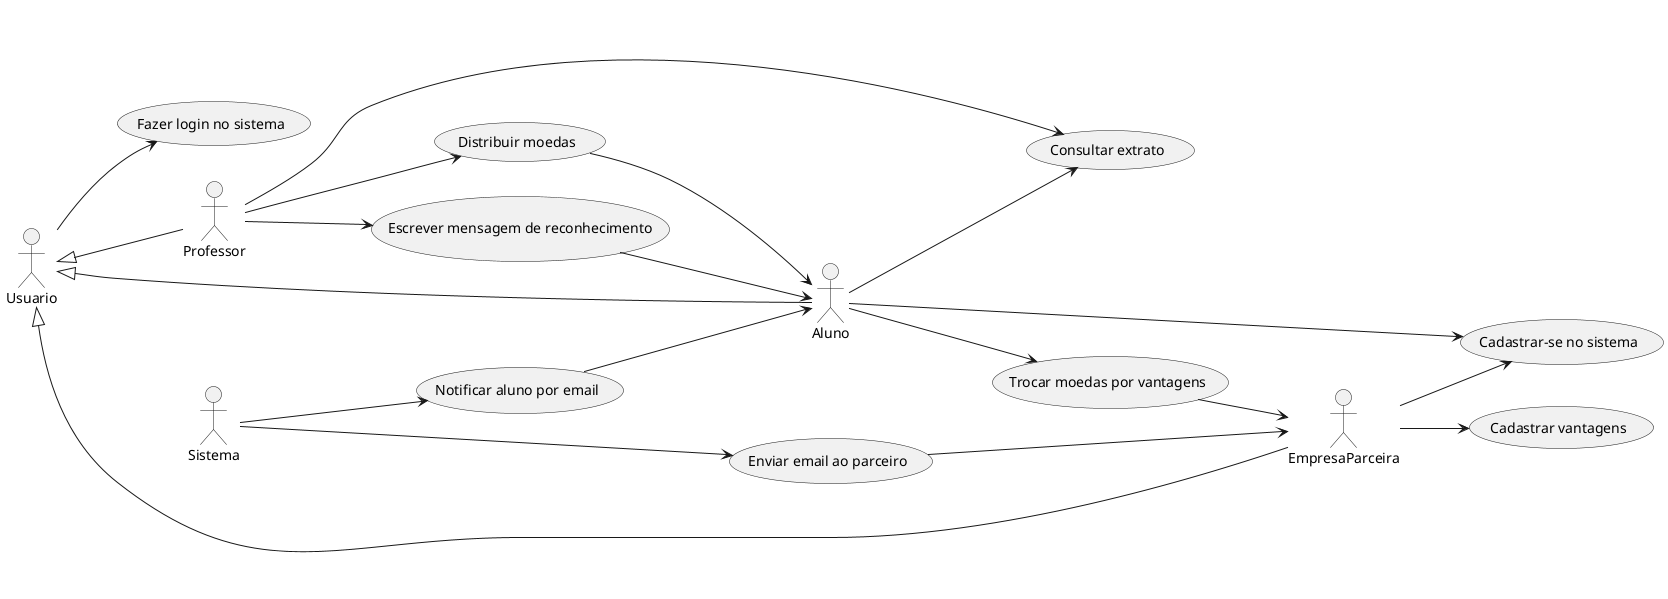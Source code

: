 @startuml Sistema de troca
' Diagrama de Casos de Uso
left to right direction
actor Aluno
actor Professor
actor EmpresaParceira
actor Usuario
actor Sistema

Usuario <|-- Aluno
Usuario <|-- Professor
Usuario <|-- EmpresaParceira

(Notificar aluno por email) --> Aluno
(Distribuir moedas) --> Aluno
(Escrever mensagem de reconhecimento) --> Aluno
Aluno --> (Cadastrar-se no sistema)
Aluno --> (Consultar extrato)
Aluno --> (Trocar moedas por vantagens)

Professor --> (Distribuir moedas)
Professor --> (Consultar extrato)
Professor --> (Escrever mensagem de reconhecimento)

Usuario --> (Fazer login no sistema)

(Enviar email ao parceiro) --> EmpresaParceira
(Trocar moedas por vantagens) --> EmpresaParceira
EmpresaParceira --> (Cadastrar-se no sistema)
EmpresaParceira --> (Cadastrar vantagens)

Sistema --> (Notificar aluno por email)
Sistema --> (Enviar email ao parceiro)
@enduml